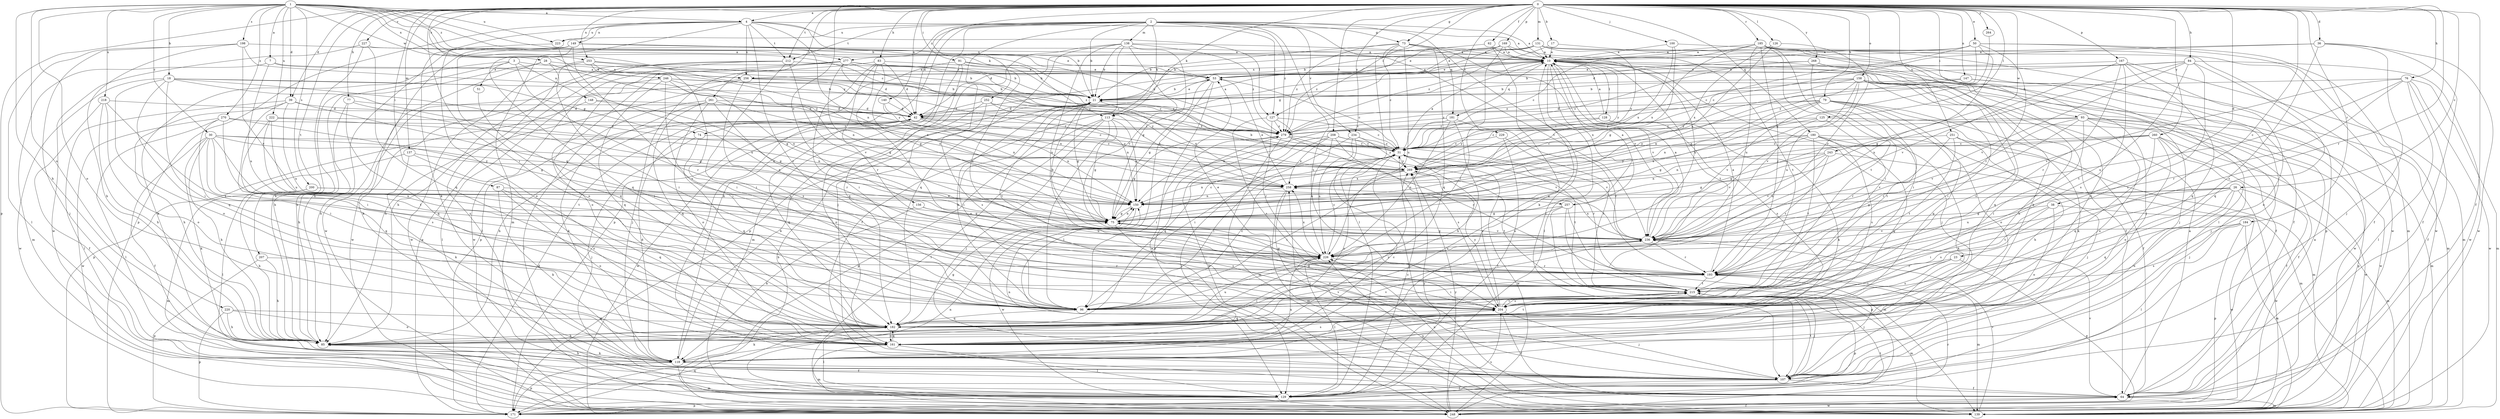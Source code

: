 strict digraph  {
0;
1;
2;
3;
4;
7;
10;
17;
18;
21;
23;
26;
28;
30;
31;
36;
38;
39;
42;
50;
51;
53;
62;
64;
73;
74;
75;
76;
77;
79;
83;
84;
85;
87;
91;
93;
96;
100;
107;
113;
118;
125;
126;
127;
128;
129;
131;
137;
138;
139;
140;
147;
148;
149;
150;
156;
158;
161;
167;
169;
171;
180;
181;
182;
184;
185;
193;
198;
200;
204;
207;
208;
212;
215;
218;
220;
222;
223;
226;
227;
229;
234;
236;
243;
246;
248;
251;
252;
253;
256;
257;
258;
260;
261;
264;
268;
269;
270;
277;
279;
0 -> 4  [label=a];
0 -> 17  [label=b];
0 -> 23  [label=c];
0 -> 26  [label=c];
0 -> 28  [label=c];
0 -> 36  [label=d];
0 -> 38  [label=d];
0 -> 39  [label=d];
0 -> 50  [label=e];
0 -> 62  [label=f];
0 -> 64  [label=f];
0 -> 73  [label=g];
0 -> 76  [label=h];
0 -> 77  [label=h];
0 -> 79  [label=h];
0 -> 83  [label=h];
0 -> 84  [label=h];
0 -> 87  [label=i];
0 -> 91  [label=i];
0 -> 93  [label=i];
0 -> 96  [label=i];
0 -> 100  [label=j];
0 -> 113  [label=k];
0 -> 125  [label=l];
0 -> 126  [label=l];
0 -> 127  [label=l];
0 -> 131  [label=m];
0 -> 137  [label=m];
0 -> 140  [label=n];
0 -> 147  [label=n];
0 -> 156  [label=o];
0 -> 158  [label=o];
0 -> 167  [label=p];
0 -> 169  [label=p];
0 -> 171  [label=p];
0 -> 180  [label=q];
0 -> 184  [label=r];
0 -> 185  [label=r];
0 -> 193  [label=r];
0 -> 207  [label=t];
0 -> 208  [label=t];
0 -> 212  [label=t];
0 -> 227  [label=v];
0 -> 229  [label=v];
0 -> 234  [label=v];
0 -> 243  [label=w];
0 -> 251  [label=x];
0 -> 252  [label=x];
0 -> 253  [label=x];
0 -> 260  [label=y];
0 -> 261  [label=y];
0 -> 264  [label=y];
0 -> 268  [label=y];
1 -> 4  [label=a];
1 -> 7  [label=a];
1 -> 18  [label=b];
1 -> 21  [label=b];
1 -> 30  [label=c];
1 -> 31  [label=c];
1 -> 39  [label=d];
1 -> 85  [label=h];
1 -> 113  [label=k];
1 -> 161  [label=o];
1 -> 198  [label=s];
1 -> 200  [label=s];
1 -> 218  [label=u];
1 -> 220  [label=u];
1 -> 222  [label=u];
1 -> 223  [label=u];
1 -> 246  [label=w];
1 -> 253  [label=x];
1 -> 269  [label=y];
1 -> 270  [label=z];
1 -> 277  [label=z];
2 -> 10  [label=a];
2 -> 21  [label=b];
2 -> 42  [label=d];
2 -> 73  [label=g];
2 -> 107  [label=j];
2 -> 113  [label=k];
2 -> 118  [label=k];
2 -> 127  [label=l];
2 -> 138  [label=m];
2 -> 171  [label=p];
2 -> 181  [label=q];
2 -> 204  [label=s];
2 -> 212  [label=t];
2 -> 223  [label=u];
2 -> 234  [label=v];
2 -> 236  [label=v];
2 -> 277  [label=z];
2 -> 279  [label=z];
3 -> 51  [label=e];
3 -> 85  [label=h];
3 -> 118  [label=k];
3 -> 148  [label=n];
3 -> 193  [label=r];
3 -> 256  [label=x];
4 -> 10  [label=a];
4 -> 21  [label=b];
4 -> 118  [label=k];
4 -> 127  [label=l];
4 -> 139  [label=m];
4 -> 149  [label=n];
4 -> 150  [label=n];
4 -> 171  [label=p];
4 -> 212  [label=t];
4 -> 215  [label=t];
4 -> 223  [label=u];
4 -> 256  [label=x];
7 -> 139  [label=m];
7 -> 226  [label=u];
7 -> 256  [label=x];
7 -> 269  [label=y];
10 -> 53  [label=e];
10 -> 64  [label=f];
10 -> 74  [label=g];
10 -> 107  [label=j];
10 -> 128  [label=l];
10 -> 129  [label=l];
10 -> 181  [label=q];
10 -> 215  [label=t];
10 -> 236  [label=v];
10 -> 256  [label=x];
10 -> 257  [label=x];
10 -> 269  [label=y];
17 -> 10  [label=a];
17 -> 161  [label=o];
17 -> 279  [label=z];
18 -> 21  [label=b];
18 -> 74  [label=g];
18 -> 96  [label=i];
18 -> 161  [label=o];
18 -> 182  [label=q];
18 -> 248  [label=w];
18 -> 257  [label=x];
18 -> 269  [label=y];
21 -> 42  [label=d];
21 -> 53  [label=e];
21 -> 75  [label=g];
21 -> 96  [label=i];
21 -> 215  [label=t];
21 -> 258  [label=x];
23 -> 96  [label=i];
23 -> 171  [label=p];
23 -> 193  [label=r];
23 -> 204  [label=s];
26 -> 75  [label=g];
26 -> 139  [label=m];
26 -> 150  [label=n];
26 -> 161  [label=o];
26 -> 182  [label=q];
26 -> 215  [label=t];
26 -> 226  [label=u];
26 -> 248  [label=w];
28 -> 53  [label=e];
28 -> 75  [label=g];
28 -> 85  [label=h];
28 -> 96  [label=i];
28 -> 118  [label=k];
30 -> 31  [label=c];
30 -> 64  [label=f];
30 -> 85  [label=h];
30 -> 118  [label=k];
30 -> 150  [label=n];
30 -> 182  [label=q];
30 -> 204  [label=s];
30 -> 226  [label=u];
30 -> 258  [label=x];
31 -> 10  [label=a];
31 -> 96  [label=i];
31 -> 193  [label=r];
31 -> 215  [label=t];
31 -> 248  [label=w];
31 -> 269  [label=y];
36 -> 10  [label=a];
36 -> 31  [label=c];
36 -> 64  [label=f];
36 -> 107  [label=j];
36 -> 204  [label=s];
36 -> 248  [label=w];
38 -> 75  [label=g];
38 -> 96  [label=i];
38 -> 161  [label=o];
38 -> 204  [label=s];
38 -> 248  [label=w];
39 -> 42  [label=d];
39 -> 75  [label=g];
39 -> 85  [label=h];
39 -> 96  [label=i];
39 -> 129  [label=l];
39 -> 226  [label=u];
42 -> 10  [label=a];
42 -> 31  [label=c];
42 -> 85  [label=h];
42 -> 107  [label=j];
42 -> 150  [label=n];
42 -> 182  [label=q];
42 -> 248  [label=w];
42 -> 279  [label=z];
50 -> 10  [label=a];
50 -> 31  [label=c];
50 -> 42  [label=d];
50 -> 64  [label=f];
50 -> 193  [label=r];
50 -> 226  [label=u];
50 -> 248  [label=w];
50 -> 269  [label=y];
51 -> 96  [label=i];
53 -> 21  [label=b];
53 -> 31  [label=c];
53 -> 75  [label=g];
53 -> 129  [label=l];
53 -> 248  [label=w];
62 -> 10  [label=a];
62 -> 21  [label=b];
62 -> 118  [label=k];
64 -> 10  [label=a];
64 -> 139  [label=m];
64 -> 226  [label=u];
64 -> 236  [label=v];
64 -> 248  [label=w];
73 -> 10  [label=a];
73 -> 21  [label=b];
73 -> 31  [label=c];
73 -> 107  [label=j];
73 -> 129  [label=l];
73 -> 182  [label=q];
73 -> 226  [label=u];
73 -> 236  [label=v];
73 -> 279  [label=z];
74 -> 31  [label=c];
74 -> 107  [label=j];
74 -> 182  [label=q];
75 -> 31  [label=c];
75 -> 150  [label=n];
75 -> 204  [label=s];
75 -> 236  [label=v];
76 -> 21  [label=b];
76 -> 64  [label=f];
76 -> 129  [label=l];
76 -> 139  [label=m];
76 -> 193  [label=r];
76 -> 226  [label=u];
76 -> 236  [label=v];
76 -> 248  [label=w];
77 -> 42  [label=d];
77 -> 75  [label=g];
77 -> 85  [label=h];
77 -> 182  [label=q];
79 -> 42  [label=d];
79 -> 64  [label=f];
79 -> 118  [label=k];
79 -> 150  [label=n];
79 -> 161  [label=o];
79 -> 182  [label=q];
79 -> 215  [label=t];
79 -> 236  [label=v];
79 -> 258  [label=x];
79 -> 279  [label=z];
83 -> 42  [label=d];
83 -> 53  [label=e];
83 -> 75  [label=g];
83 -> 96  [label=i];
83 -> 107  [label=j];
83 -> 193  [label=r];
83 -> 226  [label=u];
84 -> 21  [label=b];
84 -> 53  [label=e];
84 -> 75  [label=g];
84 -> 182  [label=q];
84 -> 204  [label=s];
84 -> 215  [label=t];
84 -> 236  [label=v];
84 -> 248  [label=w];
85 -> 64  [label=f];
85 -> 118  [label=k];
85 -> 204  [label=s];
85 -> 236  [label=v];
87 -> 118  [label=k];
87 -> 150  [label=n];
87 -> 161  [label=o];
87 -> 182  [label=q];
91 -> 21  [label=b];
91 -> 53  [label=e];
91 -> 139  [label=m];
91 -> 171  [label=p];
91 -> 182  [label=q];
91 -> 226  [label=u];
93 -> 31  [label=c];
93 -> 64  [label=f];
93 -> 96  [label=i];
93 -> 139  [label=m];
93 -> 161  [label=o];
93 -> 171  [label=p];
93 -> 193  [label=r];
93 -> 236  [label=v];
93 -> 248  [label=w];
93 -> 279  [label=z];
96 -> 21  [label=b];
96 -> 31  [label=c];
96 -> 182  [label=q];
100 -> 10  [label=a];
100 -> 75  [label=g];
100 -> 129  [label=l];
100 -> 258  [label=x];
107 -> 64  [label=f];
107 -> 129  [label=l];
107 -> 150  [label=n];
107 -> 215  [label=t];
107 -> 258  [label=x];
113 -> 75  [label=g];
113 -> 96  [label=i];
113 -> 107  [label=j];
113 -> 129  [label=l];
113 -> 150  [label=n];
113 -> 171  [label=p];
113 -> 279  [label=z];
118 -> 21  [label=b];
118 -> 31  [label=c];
118 -> 42  [label=d];
118 -> 85  [label=h];
118 -> 107  [label=j];
118 -> 139  [label=m];
118 -> 171  [label=p];
118 -> 226  [label=u];
118 -> 279  [label=z];
125 -> 75  [label=g];
125 -> 107  [label=j];
125 -> 193  [label=r];
125 -> 269  [label=y];
125 -> 279  [label=z];
126 -> 10  [label=a];
126 -> 150  [label=n];
126 -> 236  [label=v];
126 -> 258  [label=x];
127 -> 31  [label=c];
127 -> 193  [label=r];
127 -> 204  [label=s];
127 -> 248  [label=w];
127 -> 279  [label=z];
128 -> 10  [label=a];
128 -> 118  [label=k];
128 -> 204  [label=s];
128 -> 269  [label=y];
128 -> 279  [label=z];
129 -> 31  [label=c];
129 -> 171  [label=p];
129 -> 269  [label=y];
131 -> 10  [label=a];
131 -> 21  [label=b];
131 -> 42  [label=d];
131 -> 53  [label=e];
131 -> 64  [label=f];
131 -> 139  [label=m];
131 -> 269  [label=y];
137 -> 118  [label=k];
137 -> 129  [label=l];
137 -> 161  [label=o];
137 -> 269  [label=y];
138 -> 10  [label=a];
138 -> 21  [label=b];
138 -> 64  [label=f];
138 -> 75  [label=g];
138 -> 171  [label=p];
138 -> 182  [label=q];
138 -> 226  [label=u];
138 -> 236  [label=v];
138 -> 279  [label=z];
139 -> 226  [label=u];
139 -> 236  [label=v];
140 -> 42  [label=d];
140 -> 150  [label=n];
140 -> 258  [label=x];
147 -> 21  [label=b];
147 -> 107  [label=j];
147 -> 139  [label=m];
147 -> 269  [label=y];
148 -> 42  [label=d];
148 -> 75  [label=g];
148 -> 171  [label=p];
149 -> 10  [label=a];
149 -> 53  [label=e];
149 -> 85  [label=h];
149 -> 161  [label=o];
149 -> 182  [label=q];
149 -> 204  [label=s];
149 -> 248  [label=w];
149 -> 279  [label=z];
150 -> 75  [label=g];
150 -> 248  [label=w];
156 -> 75  [label=g];
156 -> 118  [label=k];
156 -> 226  [label=u];
158 -> 21  [label=b];
158 -> 85  [label=h];
158 -> 96  [label=i];
158 -> 150  [label=n];
158 -> 182  [label=q];
158 -> 204  [label=s];
158 -> 226  [label=u];
158 -> 236  [label=v];
158 -> 248  [label=w];
158 -> 269  [label=y];
158 -> 279  [label=z];
161 -> 31  [label=c];
161 -> 129  [label=l];
161 -> 139  [label=m];
161 -> 182  [label=q];
161 -> 215  [label=t];
161 -> 236  [label=v];
161 -> 269  [label=y];
167 -> 53  [label=e];
167 -> 139  [label=m];
167 -> 161  [label=o];
167 -> 182  [label=q];
167 -> 193  [label=r];
167 -> 204  [label=s];
167 -> 236  [label=v];
169 -> 10  [label=a];
169 -> 42  [label=d];
169 -> 53  [label=e];
169 -> 96  [label=i];
169 -> 215  [label=t];
169 -> 226  [label=u];
169 -> 279  [label=z];
171 -> 42  [label=d];
171 -> 182  [label=q];
180 -> 31  [label=c];
180 -> 107  [label=j];
180 -> 118  [label=k];
180 -> 182  [label=q];
180 -> 204  [label=s];
180 -> 215  [label=t];
180 -> 236  [label=v];
180 -> 258  [label=x];
181 -> 85  [label=h];
181 -> 150  [label=n];
181 -> 193  [label=r];
181 -> 226  [label=u];
181 -> 279  [label=z];
182 -> 10  [label=a];
182 -> 75  [label=g];
182 -> 85  [label=h];
182 -> 118  [label=k];
182 -> 129  [label=l];
182 -> 161  [label=o];
182 -> 215  [label=t];
182 -> 226  [label=u];
184 -> 129  [label=l];
184 -> 139  [label=m];
184 -> 171  [label=p];
184 -> 204  [label=s];
184 -> 236  [label=v];
185 -> 10  [label=a];
185 -> 31  [label=c];
185 -> 96  [label=i];
185 -> 107  [label=j];
185 -> 118  [label=k];
185 -> 171  [label=p];
185 -> 193  [label=r];
185 -> 215  [label=t];
185 -> 226  [label=u];
185 -> 248  [label=w];
185 -> 258  [label=x];
193 -> 10  [label=a];
193 -> 75  [label=g];
193 -> 96  [label=i];
193 -> 107  [label=j];
193 -> 139  [label=m];
193 -> 215  [label=t];
198 -> 10  [label=a];
198 -> 85  [label=h];
198 -> 107  [label=j];
198 -> 129  [label=l];
198 -> 236  [label=v];
198 -> 269  [label=y];
200 -> 85  [label=h];
200 -> 139  [label=m];
200 -> 150  [label=n];
200 -> 236  [label=v];
204 -> 31  [label=c];
204 -> 64  [label=f];
204 -> 75  [label=g];
204 -> 107  [label=j];
204 -> 182  [label=q];
204 -> 215  [label=t];
204 -> 269  [label=y];
207 -> 85  [label=h];
207 -> 171  [label=p];
207 -> 193  [label=r];
208 -> 31  [label=c];
208 -> 129  [label=l];
208 -> 182  [label=q];
208 -> 204  [label=s];
208 -> 226  [label=u];
208 -> 236  [label=v];
208 -> 258  [label=x];
212 -> 53  [label=e];
212 -> 85  [label=h];
212 -> 96  [label=i];
212 -> 171  [label=p];
212 -> 236  [label=v];
212 -> 248  [label=w];
215 -> 53  [label=e];
215 -> 96  [label=i];
215 -> 107  [label=j];
215 -> 139  [label=m];
215 -> 171  [label=p];
215 -> 204  [label=s];
218 -> 42  [label=d];
218 -> 64  [label=f];
218 -> 85  [label=h];
218 -> 161  [label=o];
218 -> 215  [label=t];
220 -> 85  [label=h];
220 -> 161  [label=o];
220 -> 171  [label=p];
220 -> 182  [label=q];
222 -> 150  [label=n];
222 -> 204  [label=s];
222 -> 215  [label=t];
222 -> 226  [label=u];
222 -> 279  [label=z];
223 -> 161  [label=o];
223 -> 226  [label=u];
226 -> 31  [label=c];
226 -> 129  [label=l];
226 -> 193  [label=r];
226 -> 258  [label=x];
227 -> 10  [label=a];
227 -> 85  [label=h];
227 -> 182  [label=q];
227 -> 248  [label=w];
229 -> 31  [label=c];
229 -> 129  [label=l];
229 -> 215  [label=t];
234 -> 31  [label=c];
234 -> 64  [label=f];
234 -> 96  [label=i];
234 -> 226  [label=u];
234 -> 269  [label=y];
236 -> 10  [label=a];
236 -> 21  [label=b];
236 -> 75  [label=g];
236 -> 193  [label=r];
236 -> 226  [label=u];
236 -> 258  [label=x];
243 -> 75  [label=g];
243 -> 139  [label=m];
243 -> 150  [label=n];
243 -> 193  [label=r];
243 -> 236  [label=v];
243 -> 269  [label=y];
246 -> 21  [label=b];
246 -> 75  [label=g];
246 -> 85  [label=h];
246 -> 96  [label=i];
246 -> 182  [label=q];
246 -> 258  [label=x];
246 -> 279  [label=z];
248 -> 10  [label=a];
248 -> 21  [label=b];
248 -> 64  [label=f];
248 -> 150  [label=n];
248 -> 193  [label=r];
248 -> 204  [label=s];
248 -> 215  [label=t];
248 -> 269  [label=y];
251 -> 31  [label=c];
251 -> 85  [label=h];
251 -> 139  [label=m];
251 -> 215  [label=t];
251 -> 236  [label=v];
252 -> 42  [label=d];
252 -> 150  [label=n];
252 -> 161  [label=o];
252 -> 204  [label=s];
252 -> 258  [label=x];
253 -> 21  [label=b];
253 -> 31  [label=c];
253 -> 96  [label=i];
253 -> 129  [label=l];
253 -> 248  [label=w];
253 -> 246  [label=e];
256 -> 10  [label=a];
256 -> 21  [label=b];
256 -> 85  [label=h];
256 -> 129  [label=l];
256 -> 204  [label=s];
256 -> 269  [label=y];
256 -> 279  [label=z];
257 -> 10  [label=a];
257 -> 75  [label=g];
257 -> 107  [label=j];
257 -> 139  [label=m];
257 -> 171  [label=p];
257 -> 226  [label=u];
258 -> 53  [label=e];
258 -> 107  [label=j];
258 -> 139  [label=m];
258 -> 150  [label=n];
260 -> 31  [label=c];
260 -> 64  [label=f];
260 -> 75  [label=g];
260 -> 107  [label=j];
260 -> 150  [label=n];
260 -> 161  [label=o];
260 -> 182  [label=q];
260 -> 248  [label=w];
261 -> 42  [label=d];
261 -> 118  [label=k];
261 -> 129  [label=l];
261 -> 161  [label=o];
261 -> 182  [label=q];
261 -> 193  [label=r];
261 -> 258  [label=x];
264 -> 75  [label=g];
268 -> 31  [label=c];
268 -> 53  [label=e];
268 -> 64  [label=f];
268 -> 96  [label=i];
268 -> 107  [label=j];
269 -> 21  [label=b];
269 -> 96  [label=i];
269 -> 150  [label=n];
269 -> 215  [label=t];
269 -> 258  [label=x];
270 -> 75  [label=g];
270 -> 96  [label=i];
270 -> 129  [label=l];
270 -> 215  [label=t];
270 -> 248  [label=w];
270 -> 279  [label=z];
277 -> 21  [label=b];
277 -> 31  [label=c];
277 -> 42  [label=d];
277 -> 53  [label=e];
277 -> 150  [label=n];
277 -> 161  [label=o];
277 -> 182  [label=q];
277 -> 248  [label=w];
277 -> 279  [label=z];
279 -> 31  [label=c];
279 -> 75  [label=g];
279 -> 96  [label=i];
279 -> 139  [label=m];
279 -> 193  [label=r];
279 -> 236  [label=v];
}
